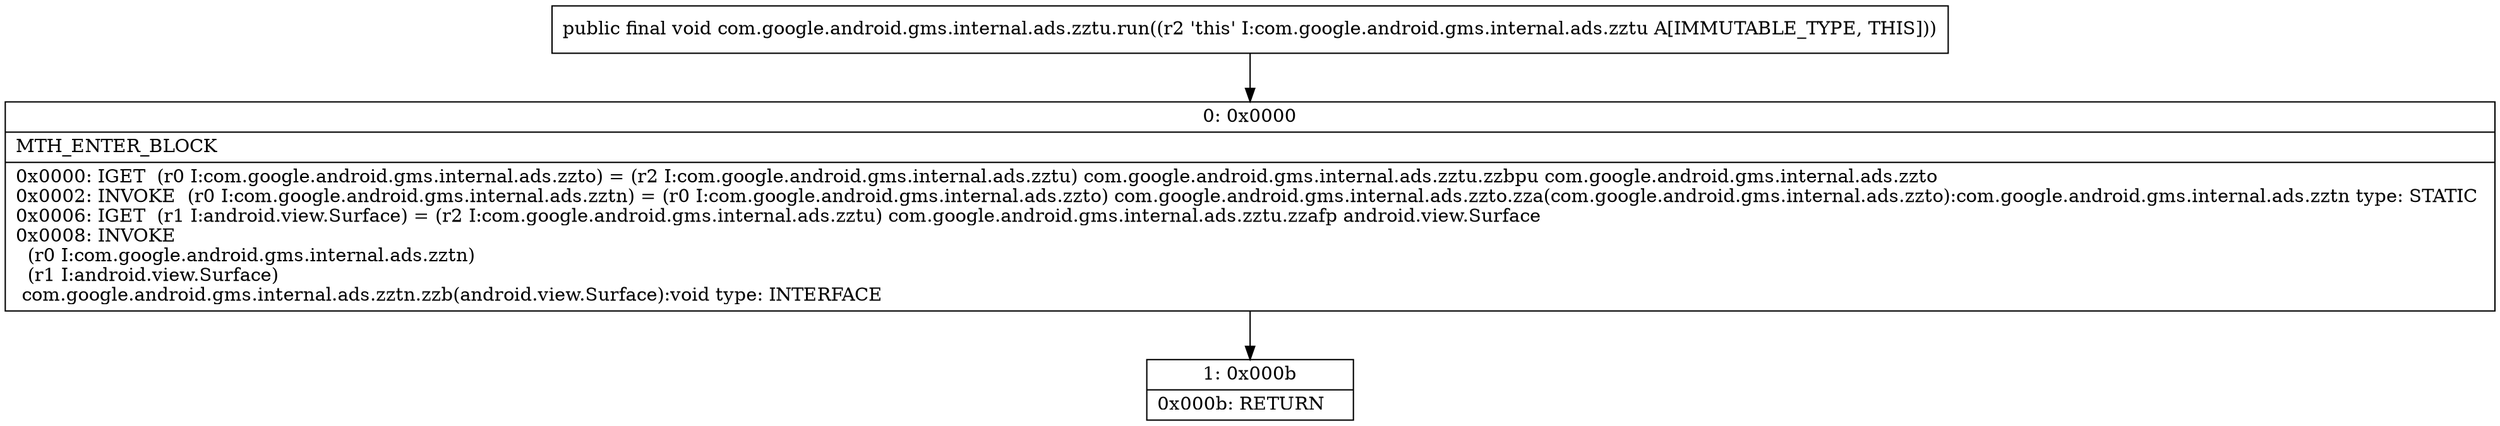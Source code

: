 digraph "CFG forcom.google.android.gms.internal.ads.zztu.run()V" {
Node_0 [shape=record,label="{0\:\ 0x0000|MTH_ENTER_BLOCK\l|0x0000: IGET  (r0 I:com.google.android.gms.internal.ads.zzto) = (r2 I:com.google.android.gms.internal.ads.zztu) com.google.android.gms.internal.ads.zztu.zzbpu com.google.android.gms.internal.ads.zzto \l0x0002: INVOKE  (r0 I:com.google.android.gms.internal.ads.zztn) = (r0 I:com.google.android.gms.internal.ads.zzto) com.google.android.gms.internal.ads.zzto.zza(com.google.android.gms.internal.ads.zzto):com.google.android.gms.internal.ads.zztn type: STATIC \l0x0006: IGET  (r1 I:android.view.Surface) = (r2 I:com.google.android.gms.internal.ads.zztu) com.google.android.gms.internal.ads.zztu.zzafp android.view.Surface \l0x0008: INVOKE  \l  (r0 I:com.google.android.gms.internal.ads.zztn)\l  (r1 I:android.view.Surface)\l com.google.android.gms.internal.ads.zztn.zzb(android.view.Surface):void type: INTERFACE \l}"];
Node_1 [shape=record,label="{1\:\ 0x000b|0x000b: RETURN   \l}"];
MethodNode[shape=record,label="{public final void com.google.android.gms.internal.ads.zztu.run((r2 'this' I:com.google.android.gms.internal.ads.zztu A[IMMUTABLE_TYPE, THIS])) }"];
MethodNode -> Node_0;
Node_0 -> Node_1;
}

